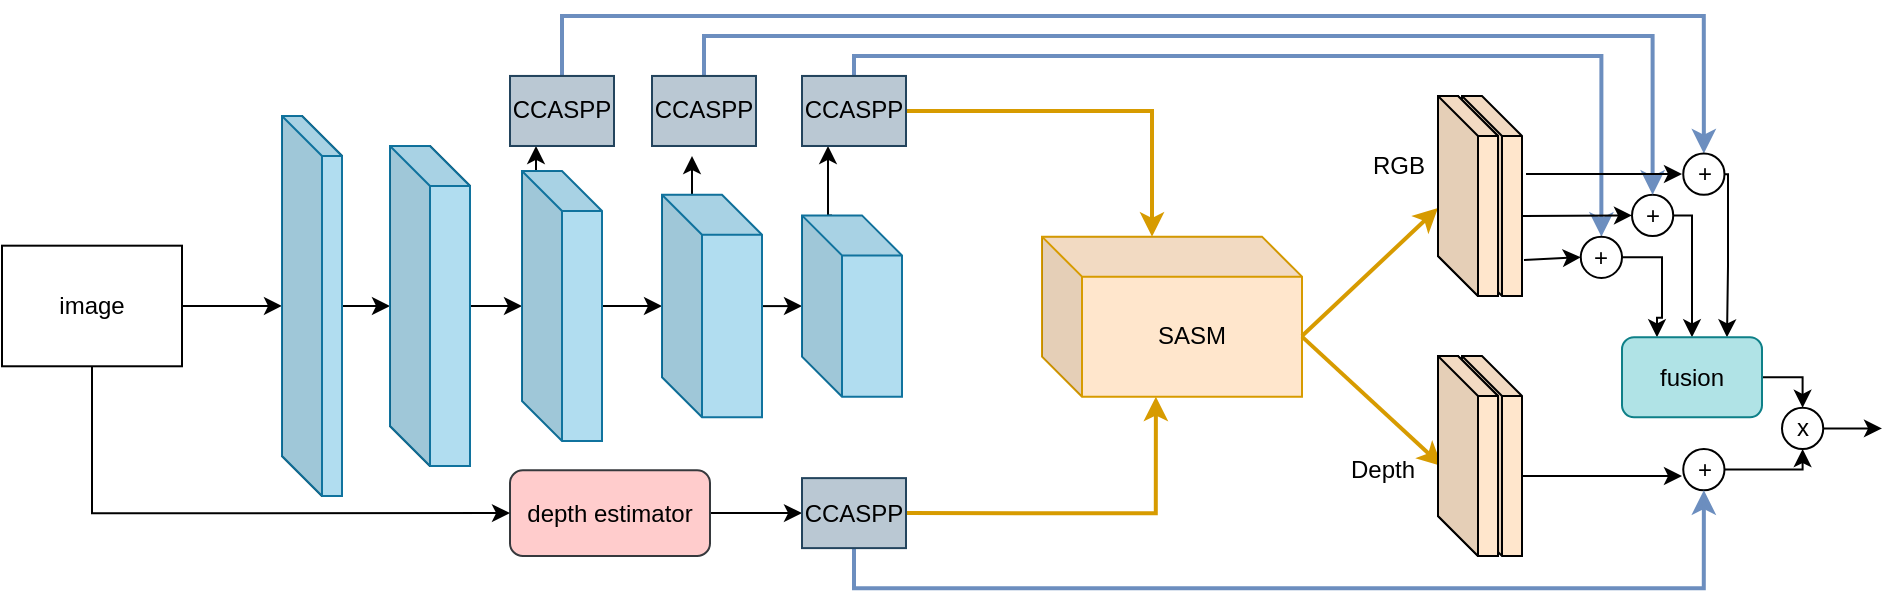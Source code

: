 <mxfile version="14.9.5" type="github">
  <diagram id="25QVtnCMKmwzaPlWQuQu" name="Page-1">
    <mxGraphModel dx="1909" dy="720" grid="1" gridSize="10" guides="1" tooltips="1" connect="1" arrows="1" fold="1" page="1" pageScale="1" pageWidth="827" pageHeight="1169" math="0" shadow="0">
      <root>
        <mxCell id="0" />
        <mxCell id="1" parent="0" />
        <mxCell id="KkYkvKr56rB3np9htNHk-1" value="" style="edgeStyle=orthogonalEdgeStyle;rounded=0;orthogonalLoop=1;jettySize=auto;html=1;" parent="1" source="KkYkvKr56rB3np9htNHk-2" target="KkYkvKr56rB3np9htNHk-4" edge="1">
          <mxGeometry relative="1" as="geometry" />
        </mxCell>
        <mxCell id="KkYkvKr56rB3np9htNHk-2" value="" style="shape=cube;whiteSpace=wrap;html=1;boundedLbl=1;backgroundOutline=1;darkOpacity=0.05;darkOpacity2=0.1;direction=east;" parent="1" vertex="1">
          <mxGeometry x="90" y="350" width="30" height="190" as="geometry" />
        </mxCell>
        <mxCell id="KkYkvKr56rB3np9htNHk-3" value="" style="edgeStyle=orthogonalEdgeStyle;rounded=0;orthogonalLoop=1;jettySize=auto;html=1;" parent="1" source="KkYkvKr56rB3np9htNHk-4" target="KkYkvKr56rB3np9htNHk-7" edge="1">
          <mxGeometry relative="1" as="geometry" />
        </mxCell>
        <mxCell id="KkYkvKr56rB3np9htNHk-4" value="" style="shape=cube;whiteSpace=wrap;html=1;boundedLbl=1;backgroundOutline=1;darkOpacity=0.05;darkOpacity2=0.1;direction=east;" parent="1" vertex="1">
          <mxGeometry x="144" y="364.99" width="40" height="160" as="geometry" />
        </mxCell>
        <mxCell id="KkYkvKr56rB3np9htNHk-5" value="" style="edgeStyle=orthogonalEdgeStyle;rounded=0;orthogonalLoop=1;jettySize=auto;html=1;" parent="1" source="KkYkvKr56rB3np9htNHk-7" target="KkYkvKr56rB3np9htNHk-10" edge="1">
          <mxGeometry relative="1" as="geometry" />
        </mxCell>
        <mxCell id="KkYkvKr56rB3np9htNHk-6" style="edgeStyle=orthogonalEdgeStyle;rounded=0;orthogonalLoop=1;jettySize=auto;html=1;exitX=0;exitY=0;exitDx=10;exitDy=0;exitPerimeter=0;entryX=0.25;entryY=1;entryDx=0;entryDy=0;" parent="1" source="KkYkvKr56rB3np9htNHk-7" target="KkYkvKr56rB3np9htNHk-34" edge="1">
          <mxGeometry relative="1" as="geometry" />
        </mxCell>
        <mxCell id="KkYkvKr56rB3np9htNHk-7" value="" style="shape=cube;whiteSpace=wrap;html=1;boundedLbl=1;backgroundOutline=1;darkOpacity=0.05;darkOpacity2=0.1;direction=east;fillColor=#b1ddf0;strokeColor=#10739e;" parent="1" vertex="1">
          <mxGeometry x="210" y="377.5" width="40" height="135" as="geometry" />
        </mxCell>
        <mxCell id="KkYkvKr56rB3np9htNHk-8" value="" style="edgeStyle=orthogonalEdgeStyle;rounded=0;orthogonalLoop=1;jettySize=auto;html=1;" parent="1" source="KkYkvKr56rB3np9htNHk-10" target="KkYkvKr56rB3np9htNHk-12" edge="1">
          <mxGeometry relative="1" as="geometry" />
        </mxCell>
        <mxCell id="KkYkvKr56rB3np9htNHk-9" style="edgeStyle=orthogonalEdgeStyle;rounded=0;orthogonalLoop=1;jettySize=auto;html=1;exitX=0;exitY=0;exitDx=15;exitDy=0;exitPerimeter=0;" parent="1" source="KkYkvKr56rB3np9htNHk-10" edge="1">
          <mxGeometry relative="1" as="geometry">
            <mxPoint x="295" y="370" as="targetPoint" />
          </mxGeometry>
        </mxCell>
        <mxCell id="KkYkvKr56rB3np9htNHk-10" value="" style="shape=cube;whiteSpace=wrap;html=1;boundedLbl=1;backgroundOutline=1;darkOpacity=0.05;darkOpacity2=0.1;direction=east;fillColor=#b1ddf0;strokeColor=#10739e;" parent="1" vertex="1">
          <mxGeometry x="280" y="389.38" width="50" height="111.25" as="geometry" />
        </mxCell>
        <mxCell id="KkYkvKr56rB3np9htNHk-11" style="edgeStyle=orthogonalEdgeStyle;rounded=0;orthogonalLoop=1;jettySize=auto;html=1;exitX=0;exitY=0;exitDx=15;exitDy=0;exitPerimeter=0;entryX=0.25;entryY=1;entryDx=0;entryDy=0;" parent="1" source="KkYkvKr56rB3np9htNHk-12" target="KkYkvKr56rB3np9htNHk-15" edge="1">
          <mxGeometry relative="1" as="geometry" />
        </mxCell>
        <mxCell id="KkYkvKr56rB3np9htNHk-12" value="" style="shape=cube;whiteSpace=wrap;html=1;boundedLbl=1;backgroundOutline=1;darkOpacity=0.05;darkOpacity2=0.1;direction=east;fillColor=#b1ddf0;strokeColor=#10739e;" parent="1" vertex="1">
          <mxGeometry x="350" y="399.7" width="50" height="90.62" as="geometry" />
        </mxCell>
        <mxCell id="KkYkvKr56rB3np9htNHk-13" style="edgeStyle=orthogonalEdgeStyle;rounded=0;orthogonalLoop=1;jettySize=auto;html=1;exitX=1;exitY=0.5;exitDx=0;exitDy=0;entryX=0;entryY=0;entryDx=55;entryDy=0;entryPerimeter=0;fillColor=#ffe6cc;strokeColor=#d79b00;strokeWidth=2;" parent="1" source="KkYkvKr56rB3np9htNHk-15" target="KkYkvKr56rB3np9htNHk-17" edge="1">
          <mxGeometry relative="1" as="geometry" />
        </mxCell>
        <mxCell id="KkYkvKr56rB3np9htNHk-14" style="edgeStyle=orthogonalEdgeStyle;rounded=0;orthogonalLoop=1;jettySize=auto;html=1;exitX=0.5;exitY=0;exitDx=0;exitDy=0;entryX=0.5;entryY=0;entryDx=0;entryDy=0;fillColor=#dae8fc;strokeColor=#6c8ebf;strokeWidth=2;" parent="1" source="KkYkvKr56rB3np9htNHk-15" target="KkYkvKr56rB3np9htNHk-28" edge="1">
          <mxGeometry relative="1" as="geometry">
            <Array as="points">
              <mxPoint x="376" y="320" />
              <mxPoint x="750" y="320" />
            </Array>
          </mxGeometry>
        </mxCell>
        <mxCell id="KkYkvKr56rB3np9htNHk-15" value="CCASPP" style="rounded=0;whiteSpace=wrap;html=1;" parent="1" vertex="1">
          <mxGeometry x="350" y="329.99" width="52" height="35" as="geometry" />
        </mxCell>
        <mxCell id="KkYkvKr56rB3np9htNHk-16" style="edgeStyle=orthogonalEdgeStyle;rounded=0;orthogonalLoop=1;jettySize=auto;html=1;exitX=1;exitY=0.5;exitDx=0;exitDy=0;entryX=0.438;entryY=1;entryDx=0;entryDy=0;entryPerimeter=0;fillColor=#ffe6cc;strokeColor=#d79b00;strokeWidth=2;" parent="1" source="KkYkvKr56rB3np9htNHk-38" target="KkYkvKr56rB3np9htNHk-17" edge="1">
          <mxGeometry relative="1" as="geometry" />
        </mxCell>
        <mxCell id="KkYkvKr56rB3np9htNHk-17" value="SASM" style="shape=cube;whiteSpace=wrap;html=1;boundedLbl=1;backgroundOutline=1;darkOpacity=0.05;darkOpacity2=0.1;fillColor=#ffe6cc;strokeColor=#d79b00;" parent="1" vertex="1">
          <mxGeometry x="470" y="410.32" width="130" height="80" as="geometry" />
        </mxCell>
        <mxCell id="KkYkvKr56rB3np9htNHk-18" style="edgeStyle=orthogonalEdgeStyle;rounded=0;orthogonalLoop=1;jettySize=auto;html=1;exitX=0;exitY=0;exitDx=30;exitDy=60;exitPerimeter=0;" parent="1" source="KkYkvKr56rB3np9htNHk-19" edge="1">
          <mxGeometry relative="1" as="geometry">
            <mxPoint x="790" y="530" as="targetPoint" />
          </mxGeometry>
        </mxCell>
        <mxCell id="KkYkvKr56rB3np9htNHk-19" value="" style="shape=cube;whiteSpace=wrap;html=1;boundedLbl=1;backgroundOutline=1;darkOpacity=0.05;darkOpacity2=0.1;direction=east;fillColor=#FFE6CC;" parent="1" vertex="1">
          <mxGeometry x="680" y="470" width="30" height="100" as="geometry" />
        </mxCell>
        <mxCell id="KkYkvKr56rB3np9htNHk-20" value="" style="shape=cube;whiteSpace=wrap;html=1;boundedLbl=1;backgroundOutline=1;darkOpacity=0.05;darkOpacity2=0.1;direction=east;" parent="1" vertex="1">
          <mxGeometry x="668" y="470" width="30" height="100" as="geometry" />
        </mxCell>
        <mxCell id="KkYkvKr56rB3np9htNHk-21" value="" style="shape=cube;whiteSpace=wrap;html=1;boundedLbl=1;backgroundOutline=1;darkOpacity=0.05;darkOpacity2=0.1;direction=east;fillColor=#FFE6CC;" parent="1" vertex="1">
          <mxGeometry x="680" y="340" width="30" height="100" as="geometry" />
        </mxCell>
        <mxCell id="KkYkvKr56rB3np9htNHk-22" value="" style="shape=cube;whiteSpace=wrap;html=1;boundedLbl=1;backgroundOutline=1;darkOpacity=0.05;darkOpacity2=0.1;direction=east;" parent="1" vertex="1">
          <mxGeometry x="668" y="340" width="30" height="100" as="geometry" />
        </mxCell>
        <mxCell id="KkYkvKr56rB3np9htNHk-23" value="" style="endArrow=classic;html=1;entryX=0;entryY=0.56;entryDx=0;entryDy=0;entryPerimeter=0;fillColor=#ffe6cc;strokeColor=#d79b00;strokeWidth=2;" parent="1" target="KkYkvKr56rB3np9htNHk-22" edge="1">
          <mxGeometry width="50" height="50" relative="1" as="geometry">
            <mxPoint x="600" y="460" as="sourcePoint" />
            <mxPoint x="651.5" y="399.7" as="targetPoint" />
          </mxGeometry>
        </mxCell>
        <mxCell id="KkYkvKr56rB3np9htNHk-24" value="" style="endArrow=classic;html=1;exitX=0;exitY=0;exitDx=130;exitDy=50;exitPerimeter=0;entryX=0.067;entryY=0.55;entryDx=0;entryDy=0;entryPerimeter=0;fillColor=#ffe6cc;strokeColor=#d79b00;strokeWidth=2;" parent="1" source="KkYkvKr56rB3np9htNHk-17" target="KkYkvKr56rB3np9htNHk-20" edge="1">
          <mxGeometry width="50" height="50" relative="1" as="geometry">
            <mxPoint x="490" y="470" as="sourcePoint" />
            <mxPoint x="540" y="420" as="targetPoint" />
          </mxGeometry>
        </mxCell>
        <mxCell id="KkYkvKr56rB3np9htNHk-25" style="edgeStyle=orthogonalEdgeStyle;rounded=0;orthogonalLoop=1;jettySize=auto;html=1;exitX=1;exitY=0.5;exitDx=0;exitDy=0;entryX=0.5;entryY=0;entryDx=0;entryDy=0;" parent="1" source="KkYkvKr56rB3np9htNHk-26" target="KkYkvKr56rB3np9htNHk-45" edge="1">
          <mxGeometry relative="1" as="geometry">
            <Array as="points">
              <mxPoint x="795" y="400" />
            </Array>
          </mxGeometry>
        </mxCell>
        <mxCell id="KkYkvKr56rB3np9htNHk-26" value="+" style="ellipse;whiteSpace=wrap;html=1;aspect=fixed;" parent="1" vertex="1">
          <mxGeometry x="765" y="389.38" width="20.62" height="20.62" as="geometry" />
        </mxCell>
        <mxCell id="KkYkvKr56rB3np9htNHk-27" style="edgeStyle=orthogonalEdgeStyle;rounded=0;orthogonalLoop=1;jettySize=auto;html=1;exitX=1;exitY=0.5;exitDx=0;exitDy=0;entryX=0.25;entryY=0;entryDx=0;entryDy=0;" parent="1" source="KkYkvKr56rB3np9htNHk-28" target="KkYkvKr56rB3np9htNHk-45" edge="1">
          <mxGeometry relative="1" as="geometry" />
        </mxCell>
        <mxCell id="KkYkvKr56rB3np9htNHk-28" value="+" style="ellipse;whiteSpace=wrap;html=1;aspect=fixed;" parent="1" vertex="1">
          <mxGeometry x="739.38" y="410.32" width="20.62" height="20.62" as="geometry" />
        </mxCell>
        <mxCell id="KkYkvKr56rB3np9htNHk-29" style="edgeStyle=orthogonalEdgeStyle;rounded=0;orthogonalLoop=1;jettySize=auto;html=1;exitX=1;exitY=0.5;exitDx=0;exitDy=0;entryX=0.5;entryY=1;entryDx=0;entryDy=0;" parent="1" source="KkYkvKr56rB3np9htNHk-30" target="KkYkvKr56rB3np9htNHk-47" edge="1">
          <mxGeometry relative="1" as="geometry">
            <Array as="points">
              <mxPoint x="850" y="527" />
            </Array>
          </mxGeometry>
        </mxCell>
        <mxCell id="KkYkvKr56rB3np9htNHk-30" value="+" style="ellipse;whiteSpace=wrap;html=1;aspect=fixed;" parent="1" vertex="1">
          <mxGeometry x="790.62" y="516.5" width="20.62" height="20.62" as="geometry" />
        </mxCell>
        <mxCell id="KkYkvKr56rB3np9htNHk-31" style="edgeStyle=orthogonalEdgeStyle;rounded=0;orthogonalLoop=1;jettySize=auto;html=1;exitX=0.5;exitY=0;exitDx=0;exitDy=0;entryX=0.5;entryY=0;entryDx=0;entryDy=0;fillColor=#dae8fc;strokeColor=#6c8ebf;strokeWidth=2;" parent="1" source="KkYkvKr56rB3np9htNHk-32" target="KkYkvKr56rB3np9htNHk-26" edge="1">
          <mxGeometry relative="1" as="geometry">
            <Array as="points">
              <mxPoint x="301" y="310" />
              <mxPoint x="775" y="310" />
            </Array>
          </mxGeometry>
        </mxCell>
        <mxCell id="KkYkvKr56rB3np9htNHk-32" value="CCASPP" style="rounded=0;whiteSpace=wrap;html=1;" parent="1" vertex="1">
          <mxGeometry x="275" y="329.99" width="52" height="35" as="geometry" />
        </mxCell>
        <mxCell id="KkYkvKr56rB3np9htNHk-33" style="edgeStyle=orthogonalEdgeStyle;rounded=0;orthogonalLoop=1;jettySize=auto;html=1;exitX=0.5;exitY=0;exitDx=0;exitDy=0;entryX=0.5;entryY=0;entryDx=0;entryDy=0;fillColor=#dae8fc;strokeColor=#6c8ebf;strokeWidth=2;" parent="1" source="KkYkvKr56rB3np9htNHk-34" target="KkYkvKr56rB3np9htNHk-40" edge="1">
          <mxGeometry relative="1" as="geometry">
            <Array as="points">
              <mxPoint x="230" y="300" />
              <mxPoint x="801" y="300" />
            </Array>
          </mxGeometry>
        </mxCell>
        <mxCell id="KkYkvKr56rB3np9htNHk-34" value="CCASPP" style="rounded=0;whiteSpace=wrap;html=1;" parent="1" vertex="1">
          <mxGeometry x="204" y="329.99" width="52" height="35" as="geometry" />
        </mxCell>
        <mxCell id="KkYkvKr56rB3np9htNHk-35" style="edgeStyle=orthogonalEdgeStyle;rounded=0;orthogonalLoop=1;jettySize=auto;html=1;exitX=1;exitY=0.5;exitDx=0;exitDy=0;entryX=0;entryY=0.5;entryDx=0;entryDy=0;" parent="1" source="KkYkvKr56rB3np9htNHk-36" target="KkYkvKr56rB3np9htNHk-38" edge="1">
          <mxGeometry relative="1" as="geometry" />
        </mxCell>
        <mxCell id="KkYkvKr56rB3np9htNHk-36" value="depth estimator" style="rounded=1;whiteSpace=wrap;html=1;fillColor=#ffcccc;strokeColor=#36393d;" parent="1" vertex="1">
          <mxGeometry x="204" y="527.12" width="100" height="42.88" as="geometry" />
        </mxCell>
        <mxCell id="KkYkvKr56rB3np9htNHk-37" style="edgeStyle=orthogonalEdgeStyle;rounded=0;orthogonalLoop=1;jettySize=auto;html=1;exitX=0.5;exitY=1;exitDx=0;exitDy=0;entryX=0.5;entryY=1;entryDx=0;entryDy=0;fillColor=#dae8fc;strokeColor=#6c8ebf;strokeWidth=2;" parent="1" source="KkYkvKr56rB3np9htNHk-38" target="KkYkvKr56rB3np9htNHk-30" edge="1">
          <mxGeometry relative="1" as="geometry" />
        </mxCell>
        <mxCell id="KkYkvKr56rB3np9htNHk-38" value="CCASPP" style="rounded=0;whiteSpace=wrap;html=1;fillColor=#bac8d3;strokeColor=#23445d;" parent="1" vertex="1">
          <mxGeometry x="350" y="531.06" width="52" height="35" as="geometry" />
        </mxCell>
        <mxCell id="KkYkvKr56rB3np9htNHk-39" style="edgeStyle=orthogonalEdgeStyle;rounded=0;orthogonalLoop=1;jettySize=auto;html=1;exitX=1;exitY=0.5;exitDx=0;exitDy=0;entryX=0.75;entryY=0;entryDx=0;entryDy=0;" parent="1" source="KkYkvKr56rB3np9htNHk-40" target="KkYkvKr56rB3np9htNHk-45" edge="1">
          <mxGeometry relative="1" as="geometry">
            <Array as="points">
              <mxPoint x="813" y="379" />
              <mxPoint x="813" y="425" />
            </Array>
          </mxGeometry>
        </mxCell>
        <mxCell id="KkYkvKr56rB3np9htNHk-40" value="+" style="ellipse;whiteSpace=wrap;html=1;aspect=fixed;" parent="1" vertex="1">
          <mxGeometry x="790.62" y="368.76" width="20.62" height="20.62" as="geometry" />
        </mxCell>
        <mxCell id="KkYkvKr56rB3np9htNHk-41" value="" style="endArrow=classic;html=1;exitX=1.033;exitY=0.82;exitDx=0;exitDy=0;exitPerimeter=0;entryX=0;entryY=0.5;entryDx=0;entryDy=0;" parent="1" source="KkYkvKr56rB3np9htNHk-21" target="KkYkvKr56rB3np9htNHk-28" edge="1">
          <mxGeometry width="50" height="50" relative="1" as="geometry">
            <mxPoint x="800" y="420" as="sourcePoint" />
            <mxPoint x="740" y="420" as="targetPoint" />
          </mxGeometry>
        </mxCell>
        <mxCell id="KkYkvKr56rB3np9htNHk-42" value="" style="endArrow=classic;html=1;exitX=0;exitY=0;exitDx=30;exitDy=60;exitPerimeter=0;entryX=0;entryY=0.5;entryDx=0;entryDy=0;" parent="1" source="KkYkvKr56rB3np9htNHk-21" target="KkYkvKr56rB3np9htNHk-26" edge="1">
          <mxGeometry width="50" height="50" relative="1" as="geometry">
            <mxPoint x="780" y="470" as="sourcePoint" />
            <mxPoint x="830" y="420" as="targetPoint" />
          </mxGeometry>
        </mxCell>
        <mxCell id="KkYkvKr56rB3np9htNHk-43" value="" style="endArrow=classic;html=1;exitX=1.067;exitY=0.39;exitDx=0;exitDy=0;exitPerimeter=0;" parent="1" source="KkYkvKr56rB3np9htNHk-21" edge="1">
          <mxGeometry width="50" height="50" relative="1" as="geometry">
            <mxPoint x="780" y="470" as="sourcePoint" />
            <mxPoint x="790" y="379" as="targetPoint" />
          </mxGeometry>
        </mxCell>
        <mxCell id="KkYkvKr56rB3np9htNHk-44" style="edgeStyle=orthogonalEdgeStyle;rounded=0;orthogonalLoop=1;jettySize=auto;html=1;exitX=1;exitY=0.5;exitDx=0;exitDy=0;entryX=0.5;entryY=0;entryDx=0;entryDy=0;" parent="1" source="KkYkvKr56rB3np9htNHk-45" target="KkYkvKr56rB3np9htNHk-47" edge="1">
          <mxGeometry relative="1" as="geometry" />
        </mxCell>
        <mxCell id="KkYkvKr56rB3np9htNHk-45" value="fusion" style="rounded=1;whiteSpace=wrap;html=1;fillColor=#b0e3e6;strokeColor=#0e8088;" parent="1" vertex="1">
          <mxGeometry x="760" y="460.63" width="70" height="40" as="geometry" />
        </mxCell>
        <mxCell id="KkYkvKr56rB3np9htNHk-46" style="edgeStyle=orthogonalEdgeStyle;rounded=0;orthogonalLoop=1;jettySize=auto;html=1;exitX=1;exitY=0.5;exitDx=0;exitDy=0;" parent="1" source="KkYkvKr56rB3np9htNHk-47" edge="1">
          <mxGeometry relative="1" as="geometry">
            <mxPoint x="890" y="506" as="targetPoint" />
          </mxGeometry>
        </mxCell>
        <mxCell id="KkYkvKr56rB3np9htNHk-47" value="x" style="ellipse;whiteSpace=wrap;html=1;aspect=fixed;" parent="1" vertex="1">
          <mxGeometry x="840" y="495.88" width="20.62" height="20.62" as="geometry" />
        </mxCell>
        <mxCell id="KkYkvKr56rB3np9htNHk-48" value="RGB" style="text;html=1;resizable=0;autosize=1;align=center;verticalAlign=middle;points=[];fillColor=none;strokeColor=none;rounded=0;" parent="1" vertex="1">
          <mxGeometry x="628" y="364.99" width="40" height="20" as="geometry" />
        </mxCell>
        <mxCell id="KkYkvKr56rB3np9htNHk-49" value="Depth" style="text;html=1;resizable=0;autosize=1;align=center;verticalAlign=middle;points=[];fillColor=none;strokeColor=none;rounded=0;" parent="1" vertex="1">
          <mxGeometry x="615" y="517.12" width="50" height="20" as="geometry" />
        </mxCell>
        <mxCell id="KkYkvKr56rB3np9htNHk-50" style="edgeStyle=orthogonalEdgeStyle;rounded=0;orthogonalLoop=1;jettySize=auto;html=1;exitX=0.5;exitY=1;exitDx=0;exitDy=0;entryX=0;entryY=0.5;entryDx=0;entryDy=0;" parent="1" source="KkYkvKr56rB3np9htNHk-52" target="KkYkvKr56rB3np9htNHk-36" edge="1">
          <mxGeometry relative="1" as="geometry" />
        </mxCell>
        <mxCell id="KkYkvKr56rB3np9htNHk-51" style="edgeStyle=orthogonalEdgeStyle;rounded=0;orthogonalLoop=1;jettySize=auto;html=1;exitX=1;exitY=0.5;exitDx=0;exitDy=0;" parent="1" source="KkYkvKr56rB3np9htNHk-52" target="KkYkvKr56rB3np9htNHk-2" edge="1">
          <mxGeometry relative="1" as="geometry" />
        </mxCell>
        <mxCell id="KkYkvKr56rB3np9htNHk-52" value="image" style="rounded=0;whiteSpace=wrap;html=1;" parent="1" vertex="1">
          <mxGeometry x="-50" y="414.84" width="90" height="60.3" as="geometry" />
        </mxCell>
        <mxCell id="KkYkvKr56rB3np9htNHk-53" value="" style="shape=cube;whiteSpace=wrap;html=1;boundedLbl=1;backgroundOutline=1;darkOpacity=0.05;darkOpacity2=0.1;direction=east;fillColor=#b1ddf0;strokeColor=#10739e;" parent="1" vertex="1">
          <mxGeometry x="90" y="350" width="30" height="190" as="geometry" />
        </mxCell>
        <mxCell id="KkYkvKr56rB3np9htNHk-54" value="" style="shape=cube;whiteSpace=wrap;html=1;boundedLbl=1;backgroundOutline=1;darkOpacity=0.05;darkOpacity2=0.1;direction=east;fillColor=#b1ddf0;strokeColor=#10739e;" parent="1" vertex="1">
          <mxGeometry x="144" y="364.99" width="40" height="160" as="geometry" />
        </mxCell>
        <mxCell id="KkYkvKr56rB3np9htNHk-55" value="CCASPP" style="rounded=0;whiteSpace=wrap;html=1;fillColor=#bac8d3;strokeColor=#23445d;" parent="1" vertex="1">
          <mxGeometry x="350" y="329.99" width="52" height="35" as="geometry" />
        </mxCell>
        <mxCell id="KkYkvKr56rB3np9htNHk-56" value="CCASPP" style="rounded=0;whiteSpace=wrap;html=1;fillColor=#bac8d3;strokeColor=#23445d;" parent="1" vertex="1">
          <mxGeometry x="275" y="329.99" width="52" height="35" as="geometry" />
        </mxCell>
        <mxCell id="KkYkvKr56rB3np9htNHk-57" value="CCASPP" style="rounded=0;whiteSpace=wrap;html=1;fillColor=#bac8d3;strokeColor=#23445d;" parent="1" vertex="1">
          <mxGeometry x="204" y="329.99" width="52" height="35" as="geometry" />
        </mxCell>
        <mxCell id="KkYkvKr56rB3np9htNHk-58" value="" style="shape=cube;whiteSpace=wrap;html=1;boundedLbl=1;backgroundOutline=1;darkOpacity=0.05;darkOpacity2=0.1;direction=east;fillColor=#FFE6CC;" parent="1" vertex="1">
          <mxGeometry x="668" y="470" width="30" height="100" as="geometry" />
        </mxCell>
        <mxCell id="KkYkvKr56rB3np9htNHk-60" value="" style="shape=cube;whiteSpace=wrap;html=1;boundedLbl=1;backgroundOutline=1;darkOpacity=0.05;darkOpacity2=0.1;direction=east;fillColor=#FFE6CC;" parent="1" vertex="1">
          <mxGeometry x="668" y="340" width="30" height="100" as="geometry" />
        </mxCell>
      </root>
    </mxGraphModel>
  </diagram>
</mxfile>
